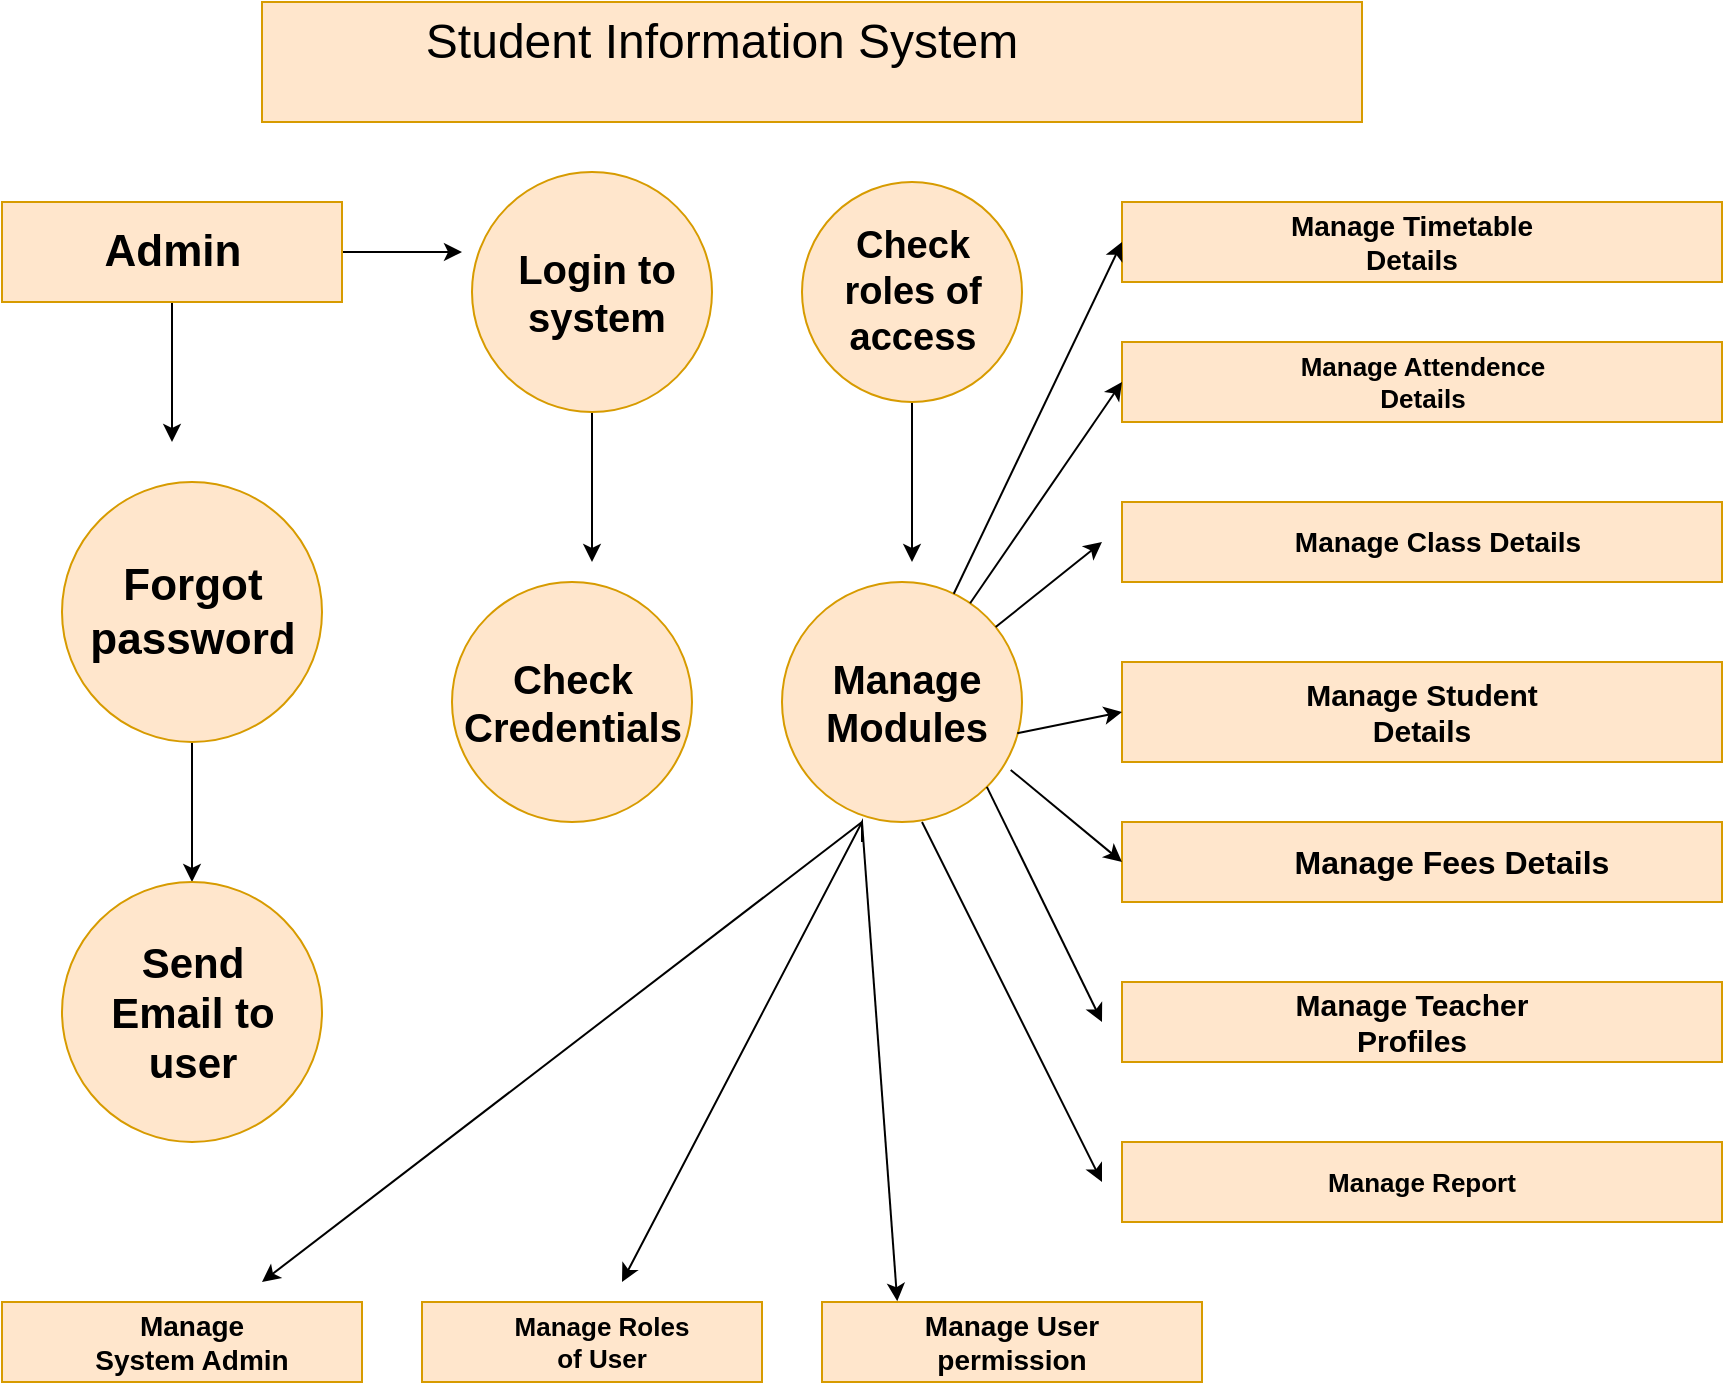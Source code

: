 <mxfile version="28.0.7">
  <diagram name="Page-1" id="YV9Xo4mc5tamnmZ0KmAF">
    <mxGraphModel dx="1226" dy="620" grid="1" gridSize="10" guides="1" tooltips="1" connect="1" arrows="1" fold="1" page="1" pageScale="1" pageWidth="850" pageHeight="1100" math="0" shadow="0">
      <root>
        <mxCell id="0" />
        <mxCell id="1" parent="0" />
        <mxCell id="xUHfRqrJZ04aX-F2LbNu-1" value="" style="rounded=0;whiteSpace=wrap;html=1;fillColor=#ffe6cc;strokeColor=#d79b00;" parent="1" vertex="1">
          <mxGeometry x="210" y="30" width="550" height="60" as="geometry" />
        </mxCell>
        <mxCell id="xUHfRqrJZ04aX-F2LbNu-2" value="Student Information System" style="text;html=1;align=center;verticalAlign=middle;whiteSpace=wrap;rounded=0;fontSize=24;" parent="1" vertex="1">
          <mxGeometry x="270" y="35" width="340" height="30" as="geometry" />
        </mxCell>
        <mxCell id="xUHfRqrJZ04aX-F2LbNu-30" style="edgeStyle=orthogonalEdgeStyle;rounded=0;orthogonalLoop=1;jettySize=auto;html=1;exitX=1;exitY=0.5;exitDx=0;exitDy=0;" parent="1" source="xUHfRqrJZ04aX-F2LbNu-4" edge="1">
          <mxGeometry relative="1" as="geometry">
            <mxPoint x="310" y="155" as="targetPoint" />
          </mxGeometry>
        </mxCell>
        <mxCell id="xUHfRqrJZ04aX-F2LbNu-31" style="edgeStyle=orthogonalEdgeStyle;rounded=0;orthogonalLoop=1;jettySize=auto;html=1;exitX=0.5;exitY=1;exitDx=0;exitDy=0;" parent="1" source="xUHfRqrJZ04aX-F2LbNu-4" edge="1">
          <mxGeometry relative="1" as="geometry">
            <mxPoint x="165" y="250" as="targetPoint" />
          </mxGeometry>
        </mxCell>
        <mxCell id="xUHfRqrJZ04aX-F2LbNu-4" value="" style="rounded=0;whiteSpace=wrap;html=1;fillColor=#ffe6cc;strokeColor=#d79b00;" parent="1" vertex="1">
          <mxGeometry x="80" y="130" width="170" height="50" as="geometry" />
        </mxCell>
        <mxCell id="xUHfRqrJZ04aX-F2LbNu-5" value="" style="ellipse;whiteSpace=wrap;html=1;aspect=fixed;fillColor=#ffe6cc;strokeColor=#d79b00;" parent="1" vertex="1">
          <mxGeometry x="305" y="320" width="120" height="120" as="geometry" />
        </mxCell>
        <mxCell id="xUHfRqrJZ04aX-F2LbNu-39" style="edgeStyle=orthogonalEdgeStyle;rounded=0;orthogonalLoop=1;jettySize=auto;html=1;exitX=0.5;exitY=1;exitDx=0;exitDy=0;" parent="1" source="xUHfRqrJZ04aX-F2LbNu-6" edge="1">
          <mxGeometry relative="1" as="geometry">
            <mxPoint x="535" y="310" as="targetPoint" />
          </mxGeometry>
        </mxCell>
        <mxCell id="xUHfRqrJZ04aX-F2LbNu-6" value="" style="ellipse;whiteSpace=wrap;html=1;aspect=fixed;fillColor=#ffe6cc;strokeColor=#d79b00;" parent="1" vertex="1">
          <mxGeometry x="480" y="120" width="110" height="110" as="geometry" />
        </mxCell>
        <mxCell id="xUHfRqrJZ04aX-F2LbNu-7" value="" style="ellipse;whiteSpace=wrap;html=1;aspect=fixed;fillColor=#ffe6cc;strokeColor=#d79b00;" parent="1" vertex="1">
          <mxGeometry x="470" y="320" width="120" height="120" as="geometry" />
        </mxCell>
        <mxCell id="xUHfRqrJZ04aX-F2LbNu-38" style="edgeStyle=orthogonalEdgeStyle;rounded=0;orthogonalLoop=1;jettySize=auto;html=1;" parent="1" source="xUHfRqrJZ04aX-F2LbNu-8" edge="1">
          <mxGeometry relative="1" as="geometry">
            <mxPoint x="375" y="310" as="targetPoint" />
          </mxGeometry>
        </mxCell>
        <mxCell id="xUHfRqrJZ04aX-F2LbNu-8" value="" style="ellipse;whiteSpace=wrap;html=1;aspect=fixed;fillColor=#ffe6cc;strokeColor=#d79b00;" parent="1" vertex="1">
          <mxGeometry x="315" y="115" width="120" height="120" as="geometry" />
        </mxCell>
        <mxCell id="xUHfRqrJZ04aX-F2LbNu-32" value="" style="edgeStyle=orthogonalEdgeStyle;rounded=0;orthogonalLoop=1;jettySize=auto;html=1;" parent="1" source="xUHfRqrJZ04aX-F2LbNu-9" target="xUHfRqrJZ04aX-F2LbNu-10" edge="1">
          <mxGeometry relative="1" as="geometry" />
        </mxCell>
        <mxCell id="xUHfRqrJZ04aX-F2LbNu-9" value="" style="ellipse;whiteSpace=wrap;html=1;aspect=fixed;fillColor=#ffe6cc;strokeColor=#d79b00;" parent="1" vertex="1">
          <mxGeometry x="110" y="270" width="130" height="130" as="geometry" />
        </mxCell>
        <mxCell id="xUHfRqrJZ04aX-F2LbNu-10" value="" style="ellipse;whiteSpace=wrap;html=1;aspect=fixed;fillColor=#ffe6cc;strokeColor=#d79b00;" parent="1" vertex="1">
          <mxGeometry x="110" y="470" width="130" height="130" as="geometry" />
        </mxCell>
        <mxCell id="xUHfRqrJZ04aX-F2LbNu-11" value="" style="rounded=0;whiteSpace=wrap;html=1;fillColor=#ffe6cc;strokeColor=#d79b00;" parent="1" vertex="1">
          <mxGeometry x="80" y="680" width="180" height="40" as="geometry" />
        </mxCell>
        <mxCell id="xUHfRqrJZ04aX-F2LbNu-12" value="" style="rounded=0;whiteSpace=wrap;html=1;fillColor=#ffe6cc;strokeColor=#d79b00;" parent="1" vertex="1">
          <mxGeometry x="290" y="680" width="170" height="40" as="geometry" />
        </mxCell>
        <mxCell id="xUHfRqrJZ04aX-F2LbNu-13" value="" style="rounded=0;whiteSpace=wrap;html=1;fillColor=#ffe6cc;strokeColor=#d79b00;" parent="1" vertex="1">
          <mxGeometry x="490" y="680" width="190" height="40" as="geometry" />
        </mxCell>
        <mxCell id="xUHfRqrJZ04aX-F2LbNu-14" value="" style="rounded=0;whiteSpace=wrap;html=1;fillColor=#ffe6cc;strokeColor=#d79b00;" parent="1" vertex="1">
          <mxGeometry x="640" y="600" width="300" height="40" as="geometry" />
        </mxCell>
        <mxCell id="xUHfRqrJZ04aX-F2LbNu-15" value="" style="rounded=0;whiteSpace=wrap;html=1;fillColor=#ffe6cc;strokeColor=#d79b00;" parent="1" vertex="1">
          <mxGeometry x="640" y="520" width="300" height="40" as="geometry" />
        </mxCell>
        <mxCell id="xUHfRqrJZ04aX-F2LbNu-16" value="" style="rounded=0;whiteSpace=wrap;html=1;fillColor=#ffe6cc;strokeColor=#d79b00;" parent="1" vertex="1">
          <mxGeometry x="640" y="440" width="300" height="40" as="geometry" />
        </mxCell>
        <mxCell id="xUHfRqrJZ04aX-F2LbNu-17" value="" style="rounded=0;whiteSpace=wrap;html=1;fillColor=#ffe6cc;strokeColor=#d79b00;" parent="1" vertex="1">
          <mxGeometry x="640" y="360" width="300" height="50" as="geometry" />
        </mxCell>
        <mxCell id="xUHfRqrJZ04aX-F2LbNu-18" value="" style="rounded=0;whiteSpace=wrap;html=1;fillColor=#ffe6cc;strokeColor=#d79b00;" parent="1" vertex="1">
          <mxGeometry x="640" y="280" width="300" height="40" as="geometry" />
        </mxCell>
        <mxCell id="xUHfRqrJZ04aX-F2LbNu-19" value="" style="rounded=0;whiteSpace=wrap;html=1;fillColor=#ffe6cc;strokeColor=#d79b00;" parent="1" vertex="1">
          <mxGeometry x="640" y="200" width="300" height="40" as="geometry" />
        </mxCell>
        <mxCell id="xUHfRqrJZ04aX-F2LbNu-20" value="" style="rounded=0;whiteSpace=wrap;html=1;fillColor=#ffe6cc;strokeColor=#d79b00;" parent="1" vertex="1">
          <mxGeometry x="640" y="130" width="300" height="40" as="geometry" />
        </mxCell>
        <mxCell id="xUHfRqrJZ04aX-F2LbNu-34" value="" style="endArrow=classic;html=1;rounded=0;" parent="1" edge="1">
          <mxGeometry width="50" height="50" relative="1" as="geometry">
            <mxPoint x="510" y="440" as="sourcePoint" />
            <mxPoint x="210" y="670" as="targetPoint" />
            <Array as="points">
              <mxPoint x="510" y="440" />
            </Array>
          </mxGeometry>
        </mxCell>
        <mxCell id="xUHfRqrJZ04aX-F2LbNu-35" value="" style="endArrow=classic;html=1;rounded=0;" parent="1" edge="1">
          <mxGeometry width="50" height="50" relative="1" as="geometry">
            <mxPoint x="510" y="450" as="sourcePoint" />
            <mxPoint x="390" y="670" as="targetPoint" />
            <Array as="points">
              <mxPoint x="510" y="440" />
            </Array>
          </mxGeometry>
        </mxCell>
        <mxCell id="xUHfRqrJZ04aX-F2LbNu-36" value="" style="endArrow=classic;html=1;rounded=0;entryX=0.198;entryY=-0.01;entryDx=0;entryDy=0;entryPerimeter=0;" parent="1" target="xUHfRqrJZ04aX-F2LbNu-13" edge="1">
          <mxGeometry width="50" height="50" relative="1" as="geometry">
            <mxPoint x="510" y="440" as="sourcePoint" />
            <mxPoint x="550" y="590" as="targetPoint" />
            <Array as="points">
              <mxPoint x="510" y="440" />
            </Array>
          </mxGeometry>
        </mxCell>
        <mxCell id="xUHfRqrJZ04aX-F2LbNu-37" value="" style="endArrow=classic;html=1;rounded=0;" parent="1" edge="1">
          <mxGeometry width="50" height="50" relative="1" as="geometry">
            <mxPoint x="540" y="440" as="sourcePoint" />
            <mxPoint x="630" y="620" as="targetPoint" />
            <Array as="points">
              <mxPoint x="540" y="440" />
            </Array>
          </mxGeometry>
        </mxCell>
        <mxCell id="xUHfRqrJZ04aX-F2LbNu-41" value="" style="endArrow=classic;html=1;rounded=0;exitX=1;exitY=1;exitDx=0;exitDy=0;" parent="1" source="xUHfRqrJZ04aX-F2LbNu-7" edge="1">
          <mxGeometry width="50" height="50" relative="1" as="geometry">
            <mxPoint x="540" y="490" as="sourcePoint" />
            <mxPoint x="630" y="540" as="targetPoint" />
          </mxGeometry>
        </mxCell>
        <mxCell id="xUHfRqrJZ04aX-F2LbNu-42" value="" style="endArrow=classic;html=1;rounded=0;entryX=0;entryY=0.5;entryDx=0;entryDy=0;exitX=0.953;exitY=0.783;exitDx=0;exitDy=0;exitPerimeter=0;" parent="1" source="xUHfRqrJZ04aX-F2LbNu-7" target="xUHfRqrJZ04aX-F2LbNu-16" edge="1">
          <mxGeometry width="50" height="50" relative="1" as="geometry">
            <mxPoint x="540" y="490" as="sourcePoint" />
            <mxPoint x="590" y="440" as="targetPoint" />
          </mxGeometry>
        </mxCell>
        <mxCell id="xUHfRqrJZ04aX-F2LbNu-43" value="" style="endArrow=classic;html=1;rounded=0;entryX=0;entryY=0.5;entryDx=0;entryDy=0;exitX=0.98;exitY=0.63;exitDx=0;exitDy=0;exitPerimeter=0;" parent="1" source="xUHfRqrJZ04aX-F2LbNu-7" target="xUHfRqrJZ04aX-F2LbNu-17" edge="1">
          <mxGeometry width="50" height="50" relative="1" as="geometry">
            <mxPoint x="540" y="490" as="sourcePoint" />
            <mxPoint x="590" y="440" as="targetPoint" />
            <Array as="points" />
          </mxGeometry>
        </mxCell>
        <mxCell id="xUHfRqrJZ04aX-F2LbNu-44" value="" style="endArrow=classic;html=1;rounded=0;" parent="1" source="xUHfRqrJZ04aX-F2LbNu-7" edge="1">
          <mxGeometry width="50" height="50" relative="1" as="geometry">
            <mxPoint x="540" y="230" as="sourcePoint" />
            <mxPoint x="630" y="300" as="targetPoint" />
          </mxGeometry>
        </mxCell>
        <mxCell id="xUHfRqrJZ04aX-F2LbNu-45" value="" style="endArrow=classic;html=1;rounded=0;entryX=0;entryY=0.5;entryDx=0;entryDy=0;" parent="1" source="xUHfRqrJZ04aX-F2LbNu-7" target="xUHfRqrJZ04aX-F2LbNu-19" edge="1">
          <mxGeometry width="50" height="50" relative="1" as="geometry">
            <mxPoint x="540" y="230" as="sourcePoint" />
            <mxPoint x="590" y="180" as="targetPoint" />
          </mxGeometry>
        </mxCell>
        <mxCell id="xUHfRqrJZ04aX-F2LbNu-46" value="" style="endArrow=classic;html=1;rounded=0;entryX=0;entryY=0.5;entryDx=0;entryDy=0;" parent="1" source="xUHfRqrJZ04aX-F2LbNu-7" target="xUHfRqrJZ04aX-F2LbNu-20" edge="1">
          <mxGeometry width="50" height="50" relative="1" as="geometry">
            <mxPoint x="540" y="230" as="sourcePoint" />
            <mxPoint x="590" y="180" as="targetPoint" />
          </mxGeometry>
        </mxCell>
        <mxCell id="7QfZ63NbMIyV5IIt6Gyr-1" value="Admin" style="text;html=1;align=center;verticalAlign=middle;whiteSpace=wrap;rounded=0;fontStyle=1;fontSize=22;" vertex="1" parent="1">
          <mxGeometry x="102.5" y="132.5" width="125" height="45" as="geometry" />
        </mxCell>
        <mxCell id="7QfZ63NbMIyV5IIt6Gyr-2" value="Manage Report" style="text;html=1;align=center;verticalAlign=middle;whiteSpace=wrap;rounded=0;fontSize=13;fontStyle=1" vertex="1" parent="1">
          <mxGeometry x="711.25" y="605" width="157.5" height="30" as="geometry" />
        </mxCell>
        <mxCell id="7QfZ63NbMIyV5IIt6Gyr-3" value="Check Credentials" style="text;html=1;align=center;verticalAlign=middle;whiteSpace=wrap;rounded=0;fontStyle=1;fontSize=20;" vertex="1" parent="1">
          <mxGeometry x="327.5" y="365" width="75" height="30" as="geometry" />
        </mxCell>
        <mxCell id="7QfZ63NbMIyV5IIt6Gyr-4" value="Send Email to user" style="text;html=1;align=center;verticalAlign=middle;whiteSpace=wrap;rounded=0;fontStyle=1;fontSize=21;" vertex="1" parent="1">
          <mxGeometry x="128.75" y="520" width="92.5" height="30" as="geometry" />
        </mxCell>
        <mxCell id="7QfZ63NbMIyV5IIt6Gyr-5" value="Forgot password" style="text;html=1;align=center;verticalAlign=middle;whiteSpace=wrap;rounded=0;fontStyle=1;fontSize=22;" vertex="1" parent="1">
          <mxGeometry x="132.5" y="320" width="85" height="30" as="geometry" />
        </mxCell>
        <mxCell id="7QfZ63NbMIyV5IIt6Gyr-6" value="Check roles of access" style="text;html=1;align=center;verticalAlign=middle;whiteSpace=wrap;rounded=0;fontStyle=1;fontSize=19;" vertex="1" parent="1">
          <mxGeometry x="497.5" y="160" width="75" height="30" as="geometry" />
        </mxCell>
        <mxCell id="7QfZ63NbMIyV5IIt6Gyr-7" value="Login to system" style="text;html=1;align=center;verticalAlign=middle;whiteSpace=wrap;rounded=0;fontStyle=1;fontSize=20;" vertex="1" parent="1">
          <mxGeometry x="335" y="160" width="85" height="30" as="geometry" />
        </mxCell>
        <mxCell id="7QfZ63NbMIyV5IIt6Gyr-8" value="Manage Teacher Profiles" style="text;html=1;align=center;verticalAlign=middle;whiteSpace=wrap;rounded=0;fontSize=15;fontStyle=1" vertex="1" parent="1">
          <mxGeometry x="720" y="525" width="130" height="30" as="geometry" />
        </mxCell>
        <mxCell id="7QfZ63NbMIyV5IIt6Gyr-9" value="Manage Fees Details" style="text;html=1;align=center;verticalAlign=middle;whiteSpace=wrap;rounded=0;fontSize=16;fontStyle=1" vertex="1" parent="1">
          <mxGeometry x="690" y="445" width="230" height="30" as="geometry" />
        </mxCell>
        <mxCell id="7QfZ63NbMIyV5IIt6Gyr-10" value="Manage Student Details" style="text;html=1;align=center;verticalAlign=middle;whiteSpace=wrap;rounded=0;fontSize=15;fontStyle=1" vertex="1" parent="1">
          <mxGeometry x="720" y="370" width="140" height="30" as="geometry" />
        </mxCell>
        <mxCell id="7QfZ63NbMIyV5IIt6Gyr-11" value="Manage Class Details" style="text;html=1;align=center;verticalAlign=middle;whiteSpace=wrap;rounded=0;fontStyle=1;fontSize=14;" vertex="1" parent="1">
          <mxGeometry x="707.5" y="285" width="180" height="30" as="geometry" />
        </mxCell>
        <mxCell id="7QfZ63NbMIyV5IIt6Gyr-12" value="Manage Attendence Details" style="text;html=1;align=center;verticalAlign=middle;whiteSpace=wrap;rounded=0;fontStyle=1;fontSize=13;" vertex="1" parent="1">
          <mxGeometry x="707.5" y="205" width="165" height="30" as="geometry" />
        </mxCell>
        <mxCell id="7QfZ63NbMIyV5IIt6Gyr-13" value="Manage Timetable Details" style="text;html=1;align=center;verticalAlign=middle;whiteSpace=wrap;rounded=0;fontStyle=1;fontSize=14;" vertex="1" parent="1">
          <mxGeometry x="720" y="135" width="130" height="30" as="geometry" />
        </mxCell>
        <mxCell id="7QfZ63NbMIyV5IIt6Gyr-16" value="Manage System Admin" style="text;html=1;align=center;verticalAlign=middle;whiteSpace=wrap;rounded=0;fontStyle=1;fontSize=14;" vertex="1" parent="1">
          <mxGeometry x="125" y="685" width="100" height="30" as="geometry" />
        </mxCell>
        <mxCell id="7QfZ63NbMIyV5IIt6Gyr-17" value="Manage Roles of User" style="text;html=1;align=center;verticalAlign=middle;whiteSpace=wrap;rounded=0;fontSize=13;fontStyle=1" vertex="1" parent="1">
          <mxGeometry x="335" y="685" width="90" height="30" as="geometry" />
        </mxCell>
        <mxCell id="7QfZ63NbMIyV5IIt6Gyr-18" value="Manage User permission" style="text;html=1;align=center;verticalAlign=middle;whiteSpace=wrap;rounded=0;fontStyle=1;fontSize=14;" vertex="1" parent="1">
          <mxGeometry x="540" y="685" width="90" height="30" as="geometry" />
        </mxCell>
        <mxCell id="7QfZ63NbMIyV5IIt6Gyr-19" value="Manage Modules" style="text;html=1;align=center;verticalAlign=middle;whiteSpace=wrap;rounded=0;fontStyle=1;fontSize=20;" vertex="1" parent="1">
          <mxGeometry x="490" y="365" width="85" height="30" as="geometry" />
        </mxCell>
      </root>
    </mxGraphModel>
  </diagram>
</mxfile>
